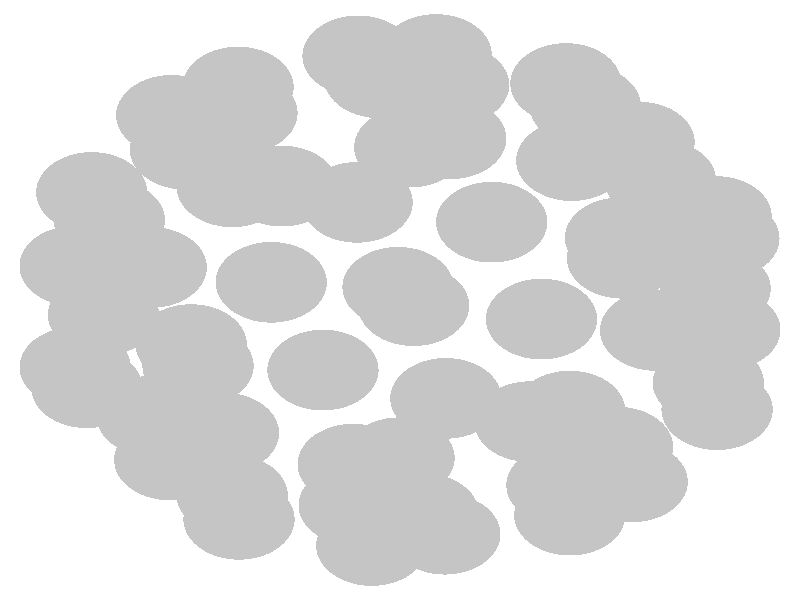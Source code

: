 #include "colors.inc"
#include "finish.inc"

global_settings {assumed_gamma 1 max_trace_level 6}
background {color White}
camera {orthographic
  right -8.20*x up 8.48*y
  direction 1.00*z
  location <0,0,50.00> look_at <0,0,0>}
light_source {<  2.00,   3.00,  40.00> color White
  area_light <0.70, 0, 0>, <0, 0.70, 0>, 3, 3
  adaptive 1 jitter}

#declare simple = finish {phong 0.7}
#declare pale = finish {ambient .5 diffuse .85 roughness .001 specular 0.200 }
#declare intermediate = finish {ambient 0.3 diffuse 0.6 specular 0.10 roughness 0.04 }
#declare vmd = finish {ambient .0 diffuse .65 phong 0.1 phong_size 40. specular 0.500 }
#declare jmol = finish {ambient .2 diffuse .6 specular 1 roughness .001 metallic}
#declare ase2 = finish {ambient 0.05 brilliance 3 diffuse 0.6 metallic specular 0.70 roughness 0.04 reflection 0.15}
#declare ase3 = finish {ambient .15 brilliance 2 diffuse .6 metallic specular 1. roughness .001 reflection .0}
#declare glass = finish {ambient .05 diffuse .3 specular 1. roughness .001}
#declare Rcell = 0.050;
#declare Rbond = 0.100;

#macro atom(LOC, R, COL, FIN)
  sphere{LOC, R texture{pigment{COL} finish{FIN}}}
#end
#macro constrain(LOC, R, COL, FIN)
union{torus{R, Rcell rotate 45*z texture{pigment{COL} finish{FIN}}}
      torus{R, Rcell rotate -45*z texture{pigment{COL} finish{FIN}}}
      translate LOC}
#end

atom(<  2.28,   0.59,  -0.81>, 0.57, rgb <0.56, 0.56, 0.56>, ase3) // #0 
atom(<  3.23,   0.16,  -1.90>, 0.57, rgb <0.56, 0.56, 0.56>, ase3) // #1 
atom(<  1.45,  -0.27,  -0.30>, 0.57, rgb <0.56, 0.56, 0.56>, ase3) // #2 
atom(<  3.16,  -1.17,  -2.34>, 0.57, rgb <0.56, 0.56, 0.56>, ase3) // #3 
atom(<  3.25,  -1.55,  -3.81>, 0.57, rgb <0.56, 0.56, 0.56>, ase3) // #4 
atom(<  3.24,   1.18,  -2.83>, 0.57, rgb <0.56, 0.56, 0.56>, ase3) // #5 
atom(<  3.32,   0.87,  -4.12>, 0.57, rgb <0.56, 0.56, 0.56>, ase3) // #6 
atom(<  3.33,  -0.42,  -4.72>, 0.57, rgb <0.56, 0.56, 0.56>, ase3) // #7 
atom(< -0.44,   1.38,  -0.36>, 0.57, rgb <0.56, 0.56, 0.56>, ase3) // #8 
atom(<  0.52,   2.28,  -0.91>, 0.57, rgb <0.56, 0.56, 0.56>, ase3) // #9 
atom(< -0.02,   0.18,   0.00>, 0.57, rgb <0.56, 0.56, 0.56>, ase3) // #10 
atom(<  1.76,   1.97,  -1.23>, 0.57, rgb <0.56, 0.56, 0.56>, ase3) // #11 
atom(<  2.45,   2.23,  -2.47>, 0.57, rgb <0.56, 0.56, 0.56>, ase3) // #12 
atom(< -0.21,   3.14,  -1.84>, 0.57, rgb <0.56, 0.56, 0.56>, ase3) // #13 
atom(<  0.37,   3.47,  -3.12>, 0.57, rgb <0.56, 0.56, 0.56>, ase3) // #14 
atom(<  1.70,   3.06,  -3.26>, 0.57, rgb <0.56, 0.56, 0.56>, ase3) // #15 
atom(< -2.07,  -0.93,  -0.83>, 0.57, rgb <0.56, 0.56, 0.56>, ase3) // #16 
atom(< -2.55,   0.46,  -1.13>, 0.57, rgb <0.56, 0.56, 0.56>, ase3) // #17 
atom(< -0.79,  -0.99,  -0.32>, 0.57, rgb <0.56, 0.56, 0.56>, ase3) // #18 
atom(< -1.72,   1.60,  -0.84>, 0.57, rgb <0.56, 0.56, 0.56>, ase3) // #19 
atom(< -1.62,   2.64,  -1.91>, 0.57, rgb <0.56, 0.56, 0.56>, ase3) // #20 
atom(< -3.33,   0.48,  -2.32>, 0.57, rgb <0.56, 0.56, 0.56>, ase3) // #21 
atom(< -3.16,   1.52,  -3.30>, 0.57, rgb <0.56, 0.56, 0.56>, ase3) // #22 
atom(< -2.34,   2.61,  -2.96>, 0.57, rgb <0.56, 0.56, 0.56>, ase3) // #23 
atom(< -0.47,  -2.90,  -1.86>, 0.57, rgb <0.56, 0.56, 0.56>, ase3) // #24 
atom(< -1.72,  -2.76,  -2.33>, 0.57, rgb <0.56, 0.56, 0.56>, ase3) // #25 
atom(< -0.01,  -2.23,  -0.73>, 0.57, rgb <0.56, 0.56, 0.56>, ase3) // #26 
atom(< -2.54,  -1.64,  -1.91>, 0.57, rgb <0.56, 0.56, 0.56>, ase3) // #27 
atom(< -3.33,  -0.95,  -2.79>, 0.57, rgb <0.56, 0.56, 0.56>, ase3) // #28 
atom(< -1.65,  -3.10,  -3.69>, 0.57, rgb <0.56, 0.56, 0.56>, ase3) // #29 
atom(< -2.36,  -2.26,  -4.68>, 0.57, rgb <0.56, 0.56, 0.56>, ase3) // #30 
atom(< -3.21,  -1.24,  -4.27>, 0.57, rgb <0.56, 0.56, 0.56>, ase3) // #31 
atom(<  2.23,  -2.08,  -1.72>, 0.57, rgb <0.56, 0.56, 0.56>, ase3) // #32 
atom(<  1.74,  -3.04,  -2.78>, 0.57, rgb <0.56, 0.56, 0.56>, ase3) // #33 
atom(<  1.33,  -1.72,  -0.73>, 0.57, rgb <0.56, 0.56, 0.56>, ase3) // #34 
atom(<  0.46,  -3.31,  -2.75>, 0.57, rgb <0.56, 0.56, 0.56>, ase3) // #35 
atom(< -0.29,  -3.47,  -4.10>, 0.57, rgb <0.56, 0.56, 0.56>, ase3) // #36 
atom(<  2.38,  -2.57,  -3.87>, 0.57, rgb <0.56, 0.56, 0.56>, ase3) // #37 
atom(<  1.66,  -2.62,  -5.19>, 0.57, rgb <0.56, 0.56, 0.56>, ase3) // #38 
atom(<  0.24,  -3.02,  -5.15>, 0.57, rgb <0.56, 0.56, 0.56>, ase3) // #39 
atom(< -2.14,  -0.63,  -6.12>, 0.57, rgb <0.56, 0.56, 0.56>, ase3) // #40 
atom(< -1.81,  -1.88,  -5.76>, 0.57, rgb <0.56, 0.56, 0.56>, ase3) // #41 
atom(< -0.48,  -2.32,  -6.14>, 0.57, rgb <0.56, 0.56, 0.56>, ase3) // #42 
atom(< -1.32,   0.25,  -6.76>, 0.57, rgb <0.56, 0.56, 0.56>, ase3) // #43 
atom(< -2.20,   2.13,  -5.36>, 0.57, rgb <0.56, 0.56, 0.56>, ase3) // #44 
atom(< -2.98,   1.13,  -4.74>, 0.57, rgb <0.56, 0.56, 0.56>, ase3) // #45 
atom(< -3.04,  -0.21,  -5.14>, 0.57, rgb <0.56, 0.56, 0.56>, ase3) // #46 
atom(< -1.21,   1.61,  -6.31>, 0.57, rgb <0.56, 0.56, 0.56>, ase3) // #47 
atom(<  0.55,   3.04,  -5.38>, 0.57, rgb <0.56, 0.56, 0.56>, ase3) // #48 
atom(< -0.43,   3.45,  -4.26>, 0.57, rgb <0.56, 0.56, 0.56>, ase3) // #49 
atom(< -1.66,   3.01,  -4.31>, 0.57, rgb <0.56, 0.56, 0.56>, ase3) // #50 
atom(<  0.10,   2.16,  -6.35>, 0.57, rgb <0.56, 0.56, 0.56>, ase3) // #51 
atom(<  2.26,   0.88,  -6.26>, 0.57, rgb <0.56, 0.56, 0.56>, ase3) // #52 
atom(<  2.67,   1.69,  -5.11>, 0.57, rgb <0.56, 0.56, 0.56>, ase3) // #53 
atom(<  1.90,   2.74,  -4.67>, 0.57, rgb <0.56, 0.56, 0.56>, ase3) // #54 
atom(<  0.94,   1.10,  -6.66>, 0.57, rgb <0.56, 0.56, 0.56>, ase3) // #55 
atom(<  0.47,  -1.39,  -6.78>, 0.57, rgb <0.56, 0.56, 0.56>, ase3) // #56 
atom(<  1.74,  -1.57,  -6.13>, 0.57, rgb <0.56, 0.56, 0.56>, ase3) // #57 
atom(<  2.62,  -0.43,  -5.88>, 0.57, rgb <0.56, 0.56, 0.56>, ase3) // #58 
atom(<  0.14,  -0.08,  -6.90>, 0.57, rgb <0.56, 0.56, 0.56>, ase3) // #59 
